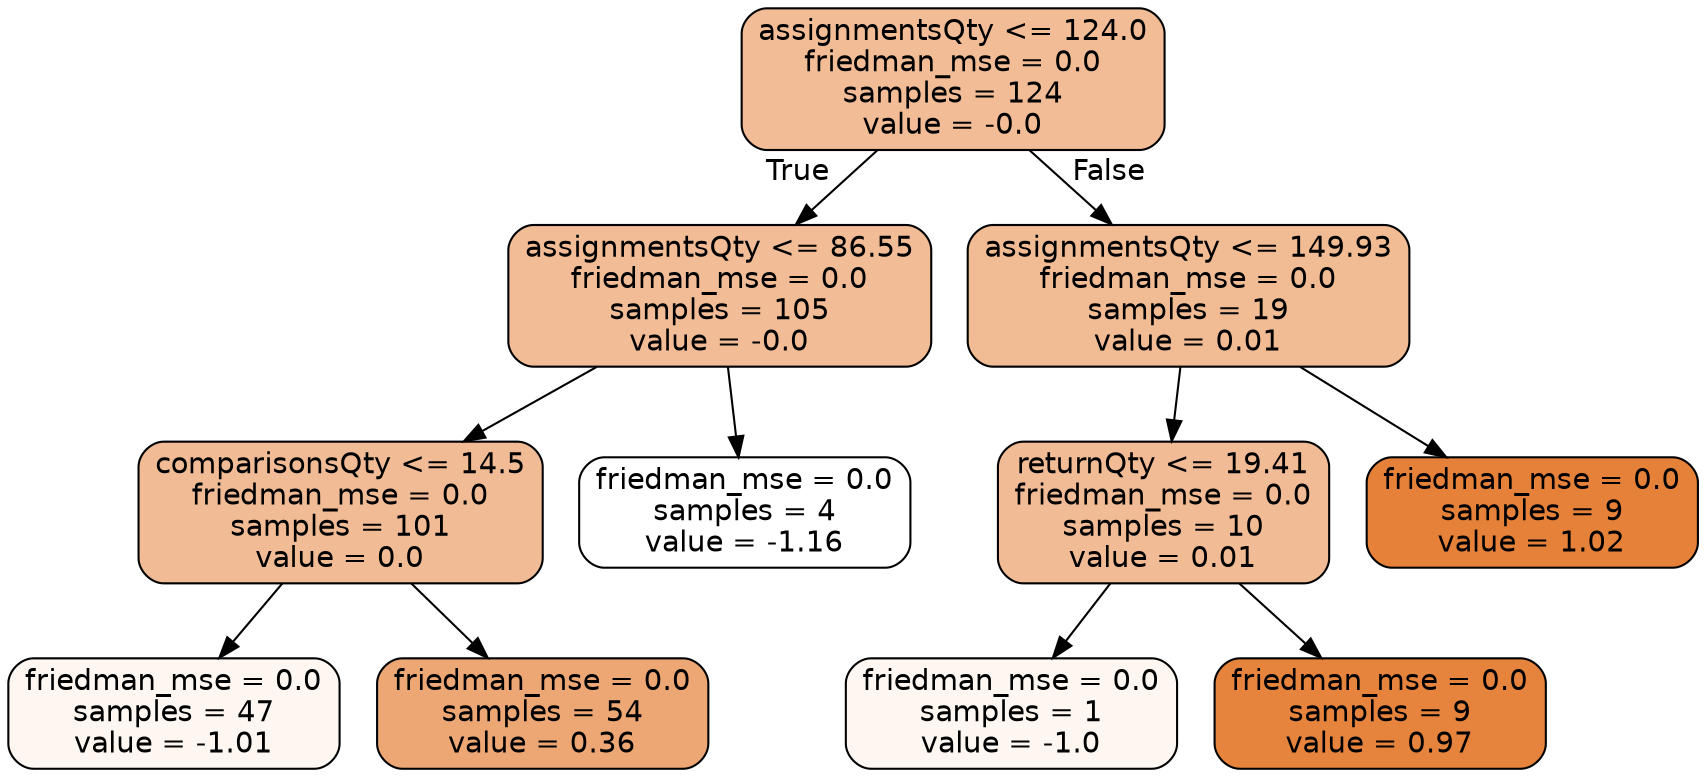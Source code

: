 digraph Tree {
node [shape=box, style="filled, rounded", color="black", fontname="helvetica"] ;
edge [fontname="helvetica"] ;
0 [label="assignmentsQty <= 124.0\nfriedman_mse = 0.0\nsamples = 124\nvalue = -0.0", fillcolor="#f1bc96"] ;
1 [label="assignmentsQty <= 86.55\nfriedman_mse = 0.0\nsamples = 105\nvalue = -0.0", fillcolor="#f1bc96"] ;
0 -> 1 [labeldistance=2.5, labelangle=45, headlabel="True"] ;
3 [label="comparisonsQty <= 14.5\nfriedman_mse = 0.0\nsamples = 101\nvalue = 0.0", fillcolor="#f1bc95"] ;
1 -> 3 ;
5 [label="friedman_mse = 0.0\nsamples = 47\nvalue = -1.01", fillcolor="#fdf6f1"] ;
3 -> 5 ;
6 [label="friedman_mse = 0.0\nsamples = 54\nvalue = 0.36", fillcolor="#eda774"] ;
3 -> 6 ;
4 [label="friedman_mse = 0.0\nsamples = 4\nvalue = -1.16", fillcolor="#ffffff"] ;
1 -> 4 ;
2 [label="assignmentsQty <= 149.93\nfriedman_mse = 0.0\nsamples = 19\nvalue = 0.01", fillcolor="#f1bb94"] ;
0 -> 2 [labeldistance=2.5, labelangle=-45, headlabel="False"] ;
7 [label="returnQty <= 19.41\nfriedman_mse = 0.0\nsamples = 10\nvalue = 0.01", fillcolor="#f1bb95"] ;
2 -> 7 ;
9 [label="friedman_mse = 0.0\nsamples = 1\nvalue = -1.0", fillcolor="#fdf6f1"] ;
7 -> 9 ;
10 [label="friedman_mse = 0.0\nsamples = 9\nvalue = 0.97", fillcolor="#e6843d"] ;
7 -> 10 ;
8 [label="friedman_mse = 0.0\nsamples = 9\nvalue = 1.02", fillcolor="#e58139"] ;
2 -> 8 ;
}